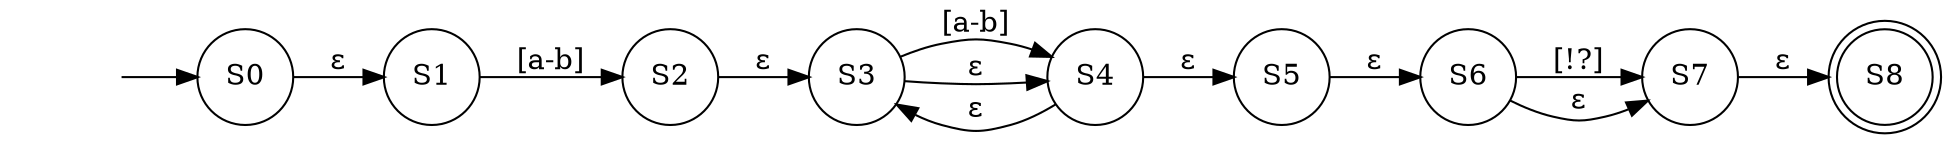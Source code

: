 digraph Req1_NFA {
	graph [rankdir=LR]
	"" [label="" shape=plaintext]
	S8 [label=S8 shape=doublecircle]
	S1 [label=S1 shape=circle]
	S3 [label=S3 shape=circle]
	S6 [label=S6 shape=circle]
	S7 [label=S7 shape=circle]
	S5 [label=S5 shape=circle]
	S4 [label=S4 shape=circle]
	S0 [label=S0 shape=circle]
	S2 [label=S2 shape=circle]
	"" -> S0 [label=""]
	S0 -> S1 [label="ε"]
	S1 -> S2 [label="[a-b]"]
	S2 -> S3 [label="ε"]
	S3 -> S4 [label="[a-b]"]
	S3 -> S4 [label="ε"]
	S4 -> S5 [label="ε"]
	S4 -> S3 [label="ε"]
	S5 -> S6 [label="ε"]
	S6 -> S7 [label="[!?]"]
	S6 -> S7 [label="ε"]
	S7 -> S8 [label="ε"]
}
